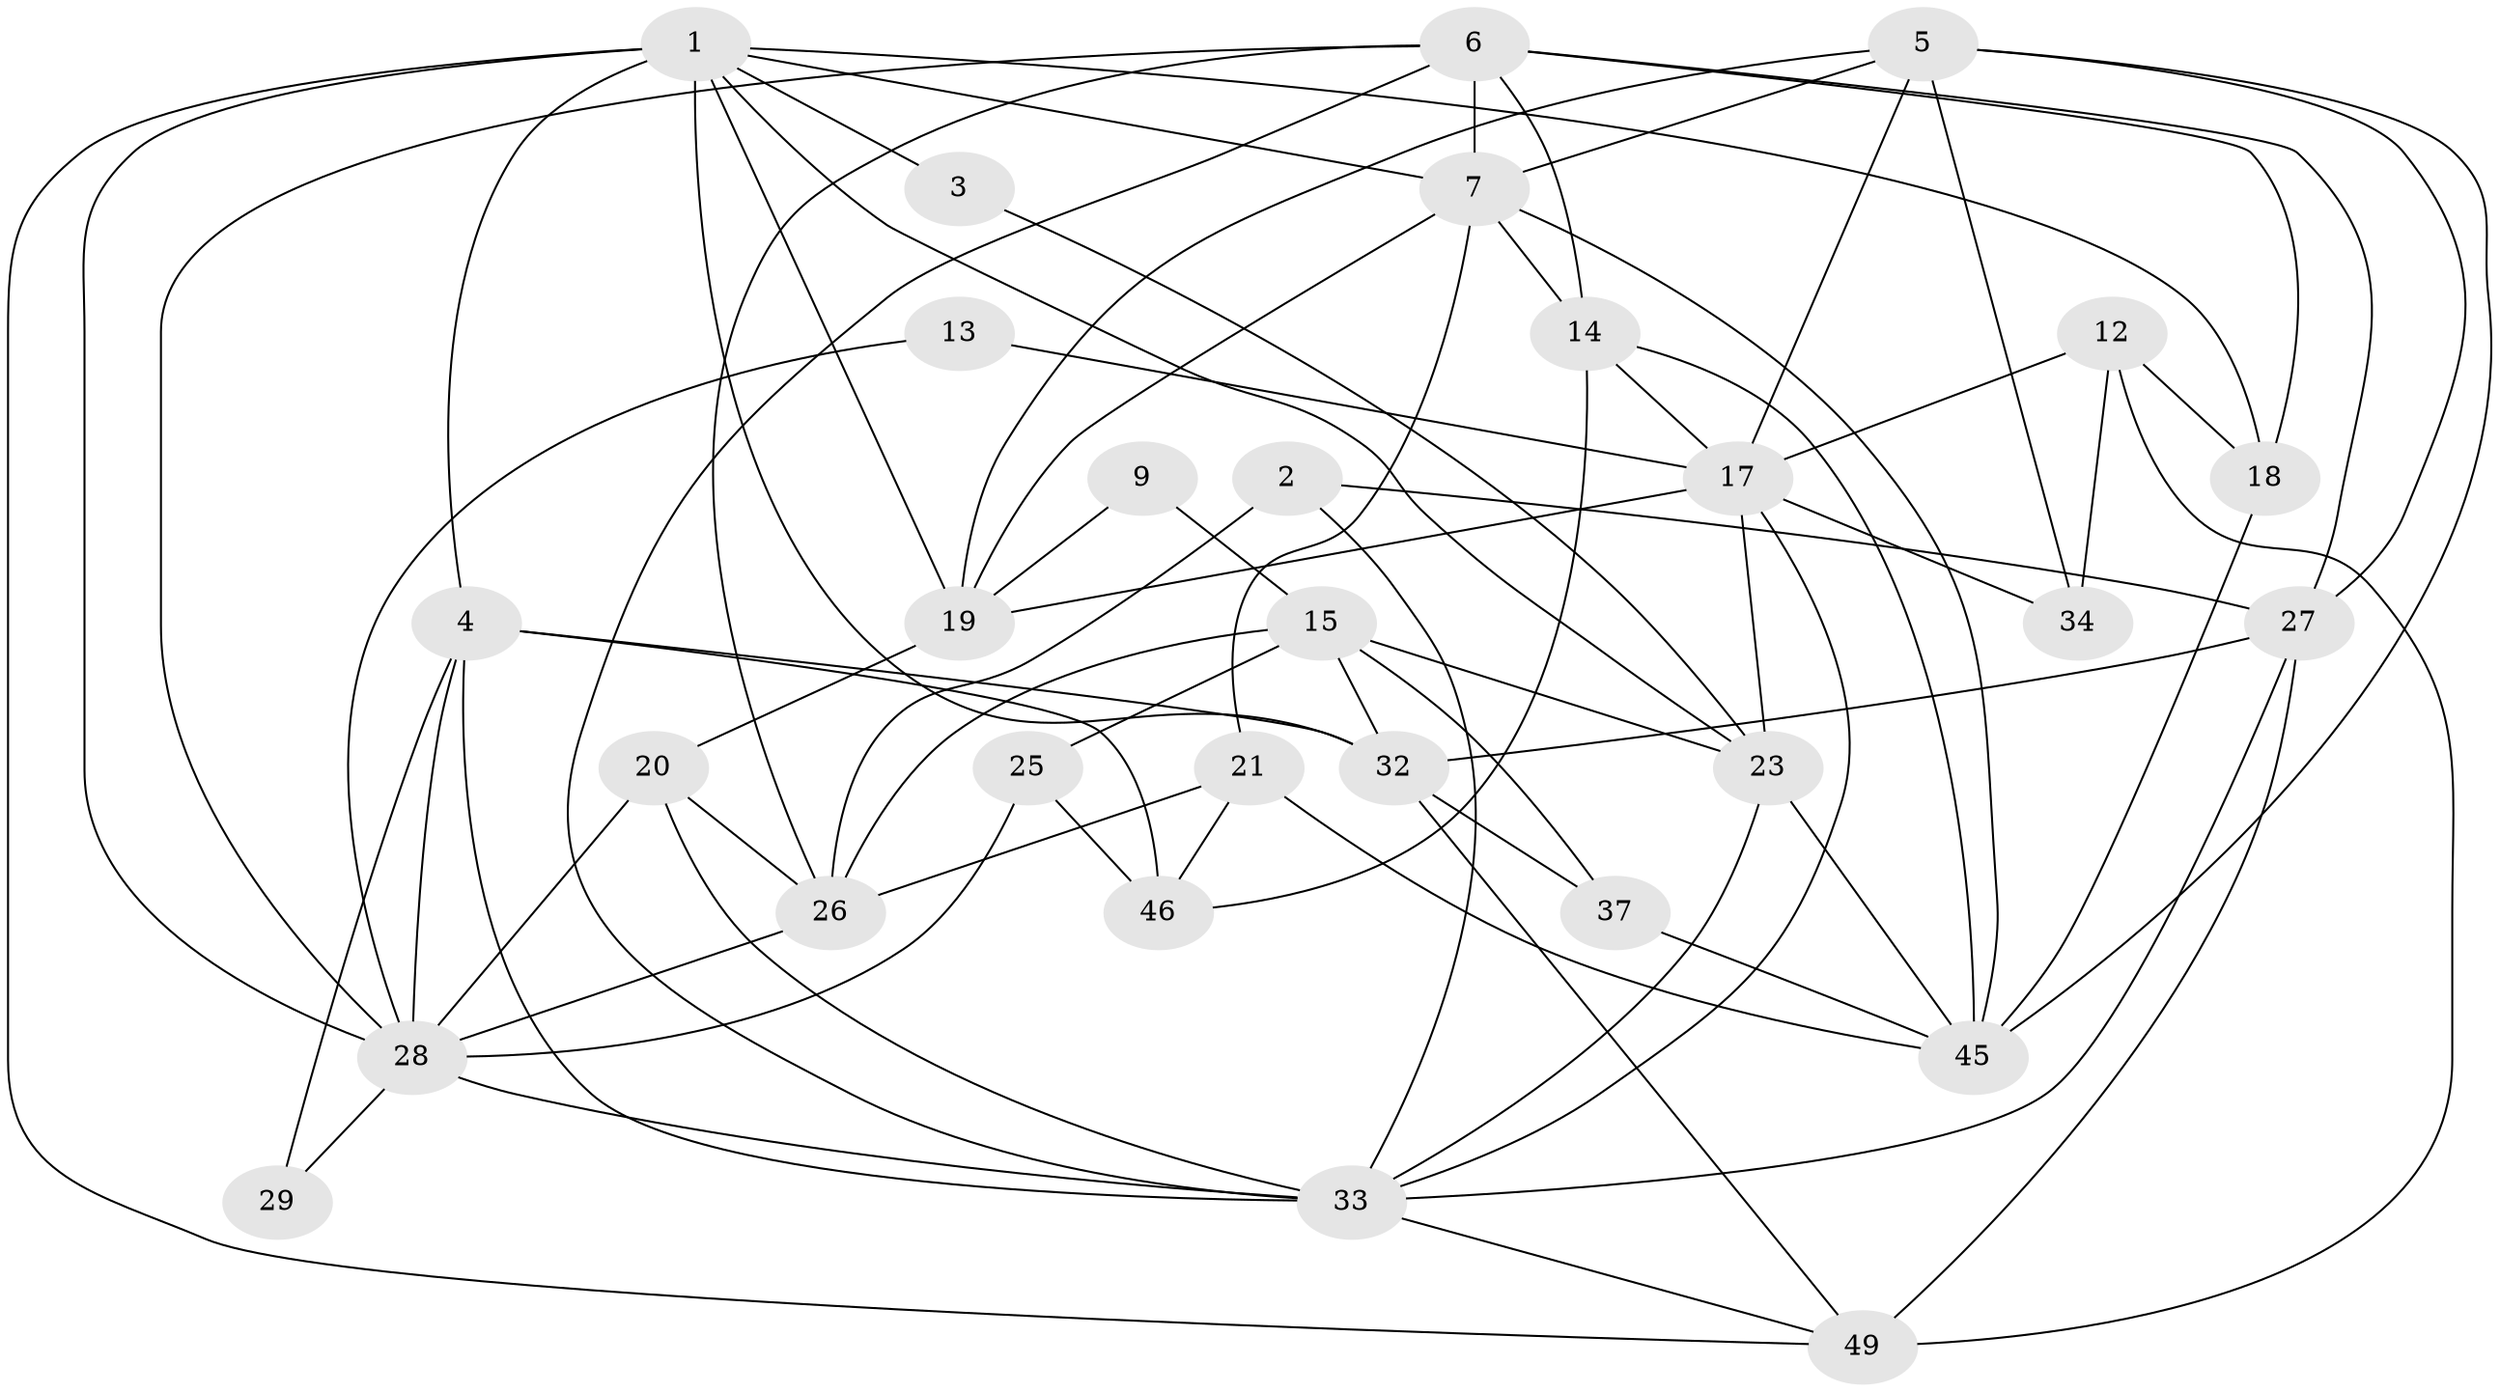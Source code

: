 // original degree distribution, {3: 0.2692307692307692, 2: 0.17307692307692307, 5: 0.19230769230769232, 4: 0.21153846153846154, 8: 0.019230769230769232, 6: 0.057692307692307696, 7: 0.07692307692307693}
// Generated by graph-tools (version 1.1) at 2025/41/03/06/25 10:41:52]
// undirected, 30 vertices, 77 edges
graph export_dot {
graph [start="1"]
  node [color=gray90,style=filled];
  1 [super="+11"];
  2;
  3;
  4 [super="+10"];
  5 [super="+24"];
  6 [super="+16"];
  7 [super="+8"];
  9;
  12 [super="+22"];
  13;
  14 [super="+39"];
  15 [super="+40"];
  17 [super="+41"];
  18 [super="+35"];
  19 [super="+31"];
  20;
  21 [super="+47"];
  23 [super="+43"];
  25;
  26 [super="+30"];
  27 [super="+44"];
  28 [super="+52"];
  29;
  32 [super="+38"];
  33 [super="+42"];
  34 [super="+36"];
  37 [super="+51"];
  45 [super="+50"];
  46 [super="+48"];
  49;
  1 -- 49;
  1 -- 32;
  1 -- 3;
  1 -- 4;
  1 -- 7;
  1 -- 18;
  1 -- 19;
  1 -- 23;
  1 -- 28;
  2 -- 33;
  2 -- 26;
  2 -- 27;
  3 -- 23;
  4 -- 28;
  4 -- 32;
  4 -- 33;
  4 -- 29;
  4 -- 46;
  5 -- 7;
  5 -- 17;
  5 -- 27;
  5 -- 45;
  5 -- 19;
  5 -- 34;
  6 -- 33;
  6 -- 28;
  6 -- 18;
  6 -- 26;
  6 -- 27;
  6 -- 7;
  6 -- 14;
  7 -- 45;
  7 -- 14;
  7 -- 19;
  7 -- 21;
  9 -- 15;
  9 -- 19;
  12 -- 18;
  12 -- 49;
  12 -- 17;
  12 -- 34;
  13 -- 17;
  13 -- 28;
  14 -- 45;
  14 -- 46;
  14 -- 17;
  15 -- 23;
  15 -- 26;
  15 -- 32;
  15 -- 25;
  15 -- 37;
  17 -- 33;
  17 -- 34;
  17 -- 19;
  17 -- 23;
  18 -- 45;
  19 -- 20;
  20 -- 33;
  20 -- 28;
  20 -- 26;
  21 -- 45;
  21 -- 26;
  21 -- 46;
  23 -- 45;
  23 -- 33;
  25 -- 28 [weight=2];
  25 -- 46;
  26 -- 28;
  27 -- 33;
  27 -- 32;
  27 -- 49;
  28 -- 33;
  28 -- 29;
  32 -- 37;
  32 -- 49;
  33 -- 49;
  37 -- 45 [weight=2];
}
